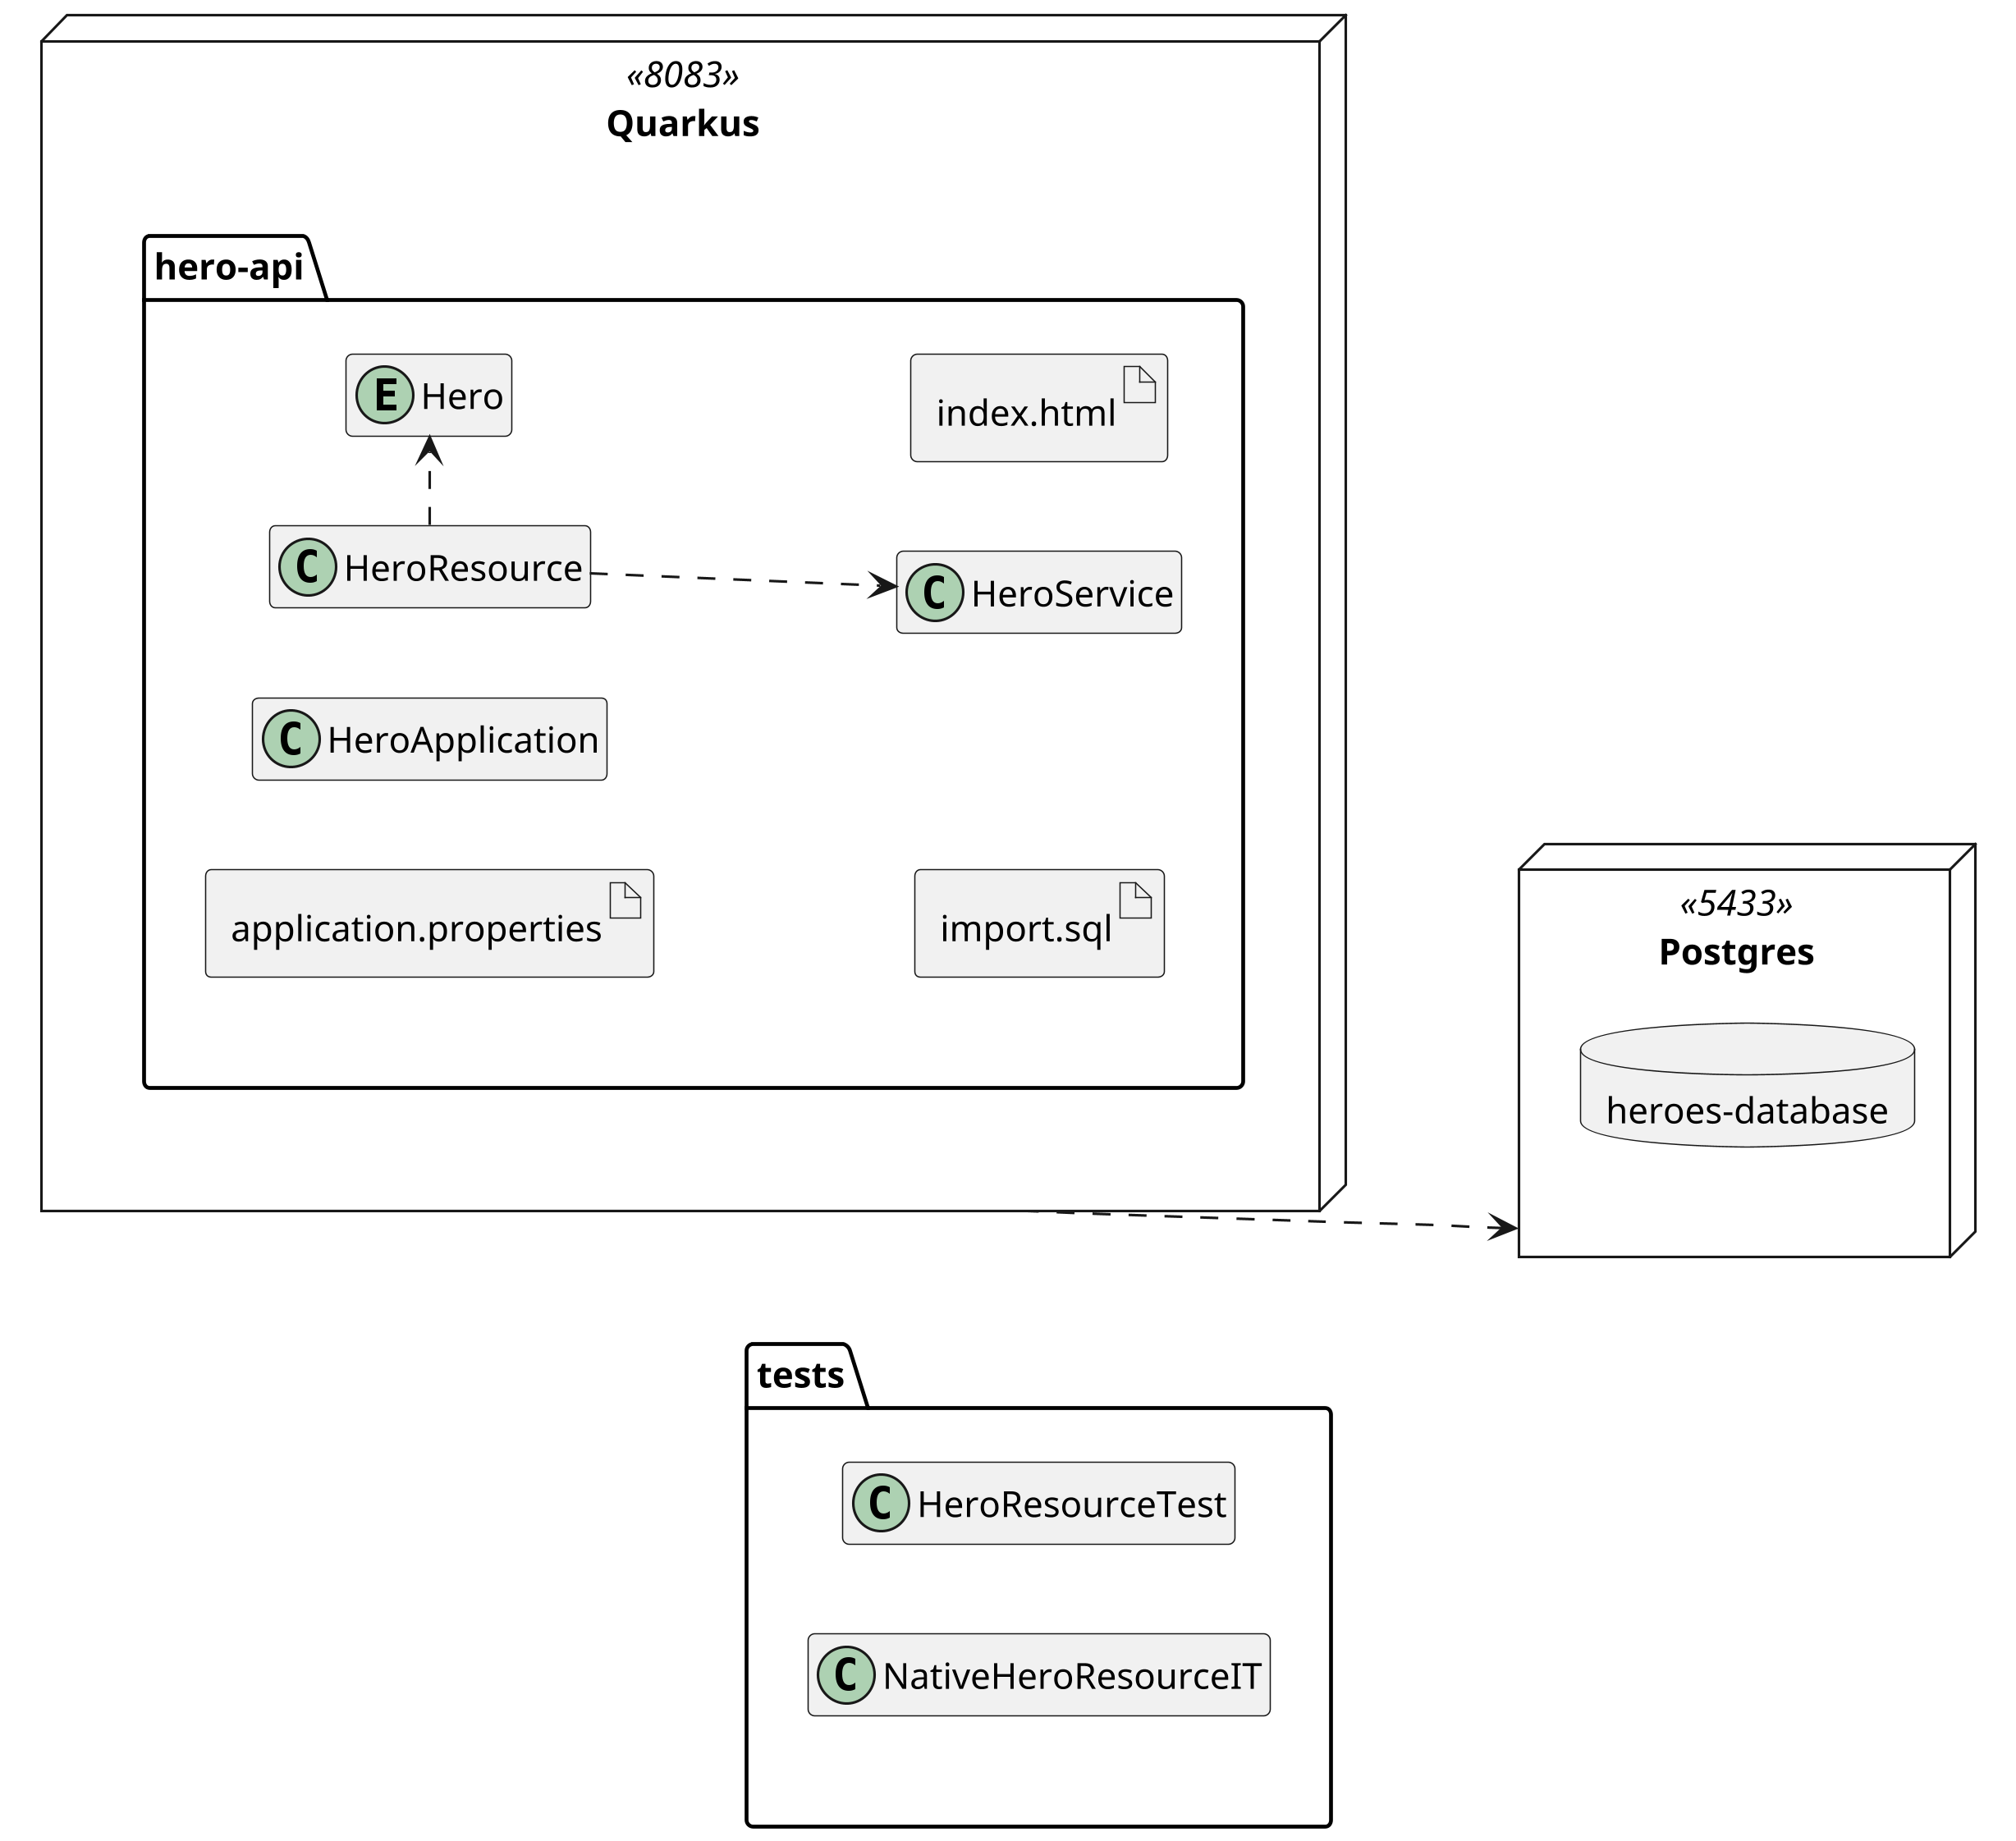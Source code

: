 @startuml
skinparam dpi 300

allow_mixing
hide empty members
left to right direction
!define exception(name) class name << (E,#FFAAAA) >>

node Postgres as postgres <<5433>> {
    database "heroes-database" as db
}

node Quarkus as quarkus <<8083>> {
    package "hero-api" as heroapi {
        entity Hero
        class HeroApplication
        class HeroResource
        class HeroService
        artifact "index<U+002E>html" as index
        artifact "application<U+002E>properties" as properties
        artifact "import<U+002E>sql" as import
        HeroResource ..> HeroService
        HeroResource .> Hero
        properties .[hidden].> import
        Hero .[hidden].> index
    }
}

package "tests" as tests {
    class HeroResourceTest
    class NativeHeroResourceIT
}

quarkus ....> postgres
heroapi .[hidden].> tests

@enduml
